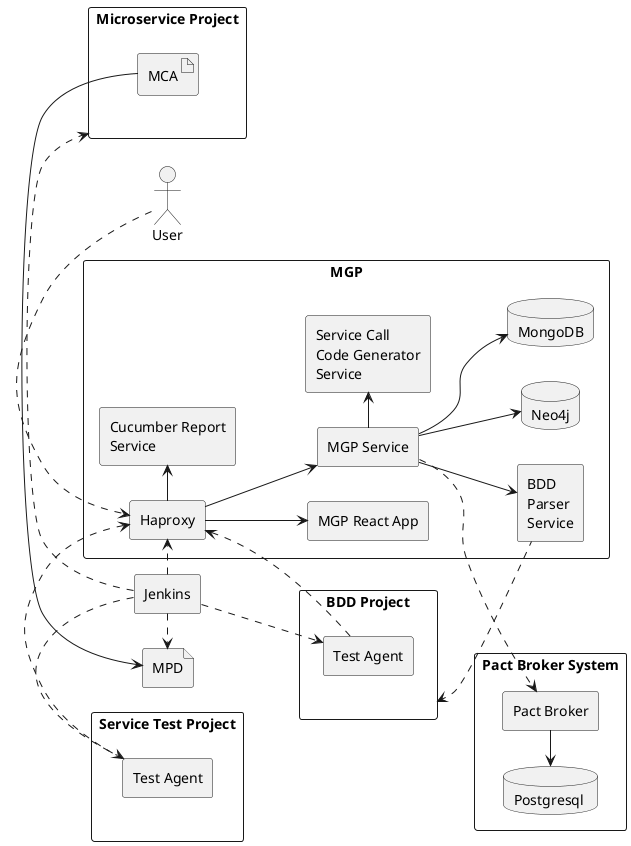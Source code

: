 @startuml
'scale 2
left to right direction
Actor User as u
rectangle Jenkins as j

rectangle "Pact Broker System" {
    rectangle "Pact Broker" as pb
    database "Postgresql " as pg
    pb -l-> pg
}
rectangle "Microservice Project" as mp {
    artifact MCA as mca
}
rectangle "BDD Project" as bddp {
    rectangle "Test Agent" as bta
}
rectangle "Service Test Project" as stp {
    rectangle "Test Agent" as sta
}
file MPD as mpd
rectangle "MGP"{
    rectangle Haproxy as ha
    rectangle "MGP React App" as ra
    rectangle "Service Call\nCode Generator\nService" as cg
    rectangle "BDD\nParser\nService" as bp
    rectangle "Cucumber Report\nService" as cr
    rectangle "MGP Service" as ab
    database "Neo4j" as n
    database "MongoDB" as m
    ha -d-> ra
    ha -> cr
    ha -d-> ab
    ab -d-> n
    ab -d-> m
    ab -> cg
    ab -d-> bp
}
j .> sta
j .> bta
ha <. sta
ha <. bta
bp .u.> bddp
u .> ha
j .> ha
ab .d.> pb
j .> mp
mca -> mpd
j .> mpd

stp -[hidden]-> pb
bddp -[hidden]-> pb
@enduml
